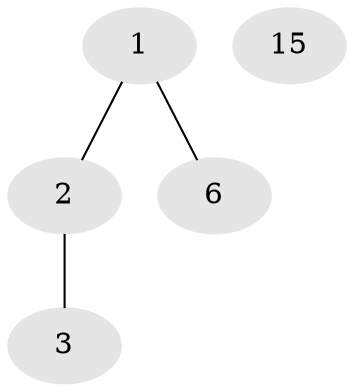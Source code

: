 // Generated by graph-tools (version 1.1) at 2025/46/02/15/25 05:46:28]
// undirected, 5 vertices, 3 edges
graph export_dot {
graph [start="1"]
  node [color=gray90,style=filled];
  1 [super="+10"];
  2 [super="+9"];
  3 [super="+4+5+8"];
  6 [super="+7+11"];
  15 [super="+10+16+18"];
  1 -- 2;
  1 -- 6;
  2 -- 3;
}
